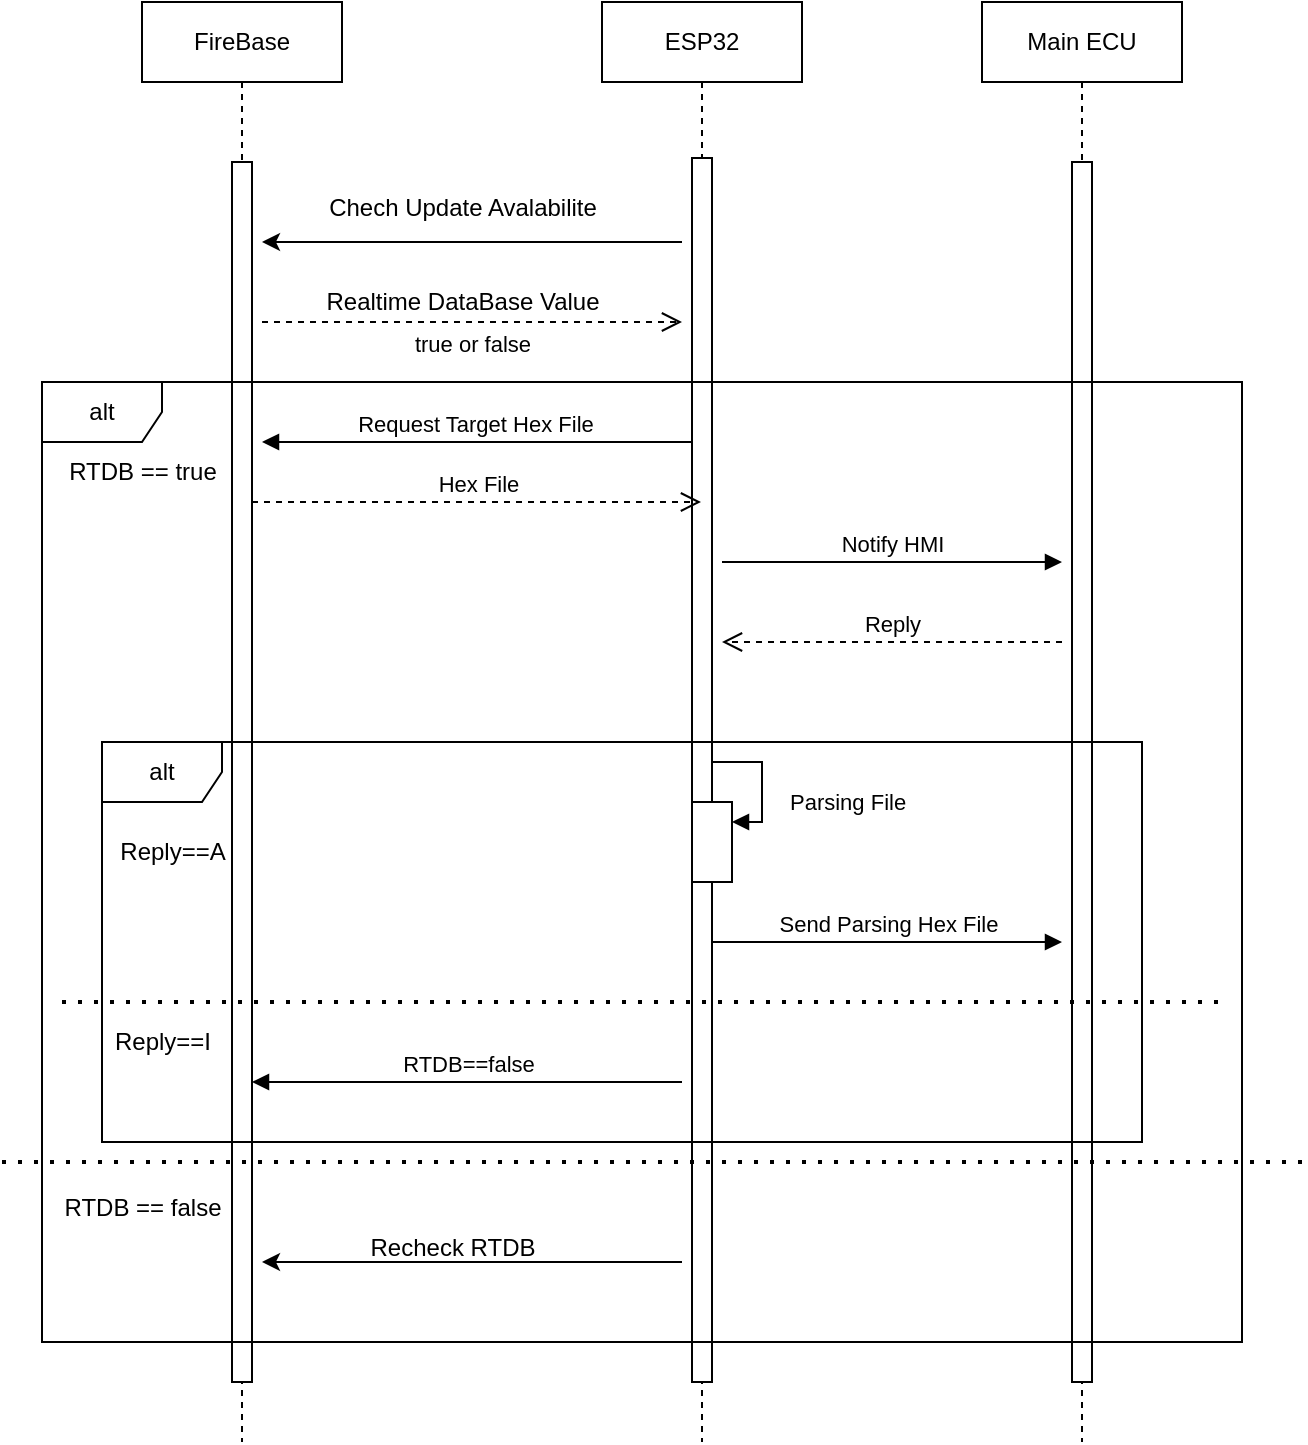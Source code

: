 <mxfile version="21.2.8" type="device">
  <diagram name="Page-1" id="2YBvvXClWsGukQMizWep">
    <mxGraphModel dx="2524" dy="884" grid="1" gridSize="10" guides="1" tooltips="1" connect="1" arrows="1" fold="1" page="1" pageScale="1" pageWidth="850" pageHeight="1100" math="0" shadow="0">
      <root>
        <mxCell id="0" />
        <mxCell id="1" parent="0" />
        <mxCell id="_1T9yspGrjdnr-5vNoQh-1" value="FireBase" style="shape=umlLifeline;perimeter=lifelinePerimeter;whiteSpace=wrap;html=1;container=1;dropTarget=0;collapsible=0;recursiveResize=0;outlineConnect=0;portConstraint=eastwest;newEdgeStyle={&quot;edgeStyle&quot;:&quot;elbowEdgeStyle&quot;,&quot;elbow&quot;:&quot;vertical&quot;,&quot;curved&quot;:0,&quot;rounded&quot;:0};" parent="1" vertex="1">
          <mxGeometry x="60" y="40" width="100" height="720" as="geometry" />
        </mxCell>
        <mxCell id="_1T9yspGrjdnr-5vNoQh-5" value="" style="html=1;points=[];perimeter=orthogonalPerimeter;outlineConnect=0;targetShapes=umlLifeline;portConstraint=eastwest;newEdgeStyle={&quot;edgeStyle&quot;:&quot;elbowEdgeStyle&quot;,&quot;elbow&quot;:&quot;vertical&quot;,&quot;curved&quot;:0,&quot;rounded&quot;:0};" parent="_1T9yspGrjdnr-5vNoQh-1" vertex="1">
          <mxGeometry x="45" y="80" width="10" height="610" as="geometry" />
        </mxCell>
        <mxCell id="_1T9yspGrjdnr-5vNoQh-2" value="ESP32" style="shape=umlLifeline;perimeter=lifelinePerimeter;whiteSpace=wrap;html=1;container=1;dropTarget=0;collapsible=0;recursiveResize=0;outlineConnect=0;portConstraint=eastwest;newEdgeStyle={&quot;edgeStyle&quot;:&quot;elbowEdgeStyle&quot;,&quot;elbow&quot;:&quot;vertical&quot;,&quot;curved&quot;:0,&quot;rounded&quot;:0};" parent="1" vertex="1">
          <mxGeometry x="290" y="40" width="100" height="720" as="geometry" />
        </mxCell>
        <mxCell id="_1T9yspGrjdnr-5vNoQh-14" value="" style="html=1;points=[];perimeter=orthogonalPerimeter;outlineConnect=0;targetShapes=umlLifeline;portConstraint=eastwest;newEdgeStyle={&quot;edgeStyle&quot;:&quot;elbowEdgeStyle&quot;,&quot;elbow&quot;:&quot;vertical&quot;,&quot;curved&quot;:0,&quot;rounded&quot;:0};" parent="_1T9yspGrjdnr-5vNoQh-2" vertex="1">
          <mxGeometry x="45" y="78" width="10" height="612" as="geometry" />
        </mxCell>
        <mxCell id="_1T9yspGrjdnr-5vNoQh-23" value="" style="html=1;points=[];perimeter=orthogonalPerimeter;outlineConnect=0;targetShapes=umlLifeline;portConstraint=eastwest;newEdgeStyle={&quot;edgeStyle&quot;:&quot;elbowEdgeStyle&quot;,&quot;elbow&quot;:&quot;vertical&quot;,&quot;curved&quot;:0,&quot;rounded&quot;:0};" parent="_1T9yspGrjdnr-5vNoQh-2" vertex="1">
          <mxGeometry x="45" y="400" width="20" height="40" as="geometry" />
        </mxCell>
        <mxCell id="_1T9yspGrjdnr-5vNoQh-24" value="Parsing File&amp;nbsp;" style="html=1;align=left;spacingLeft=2;endArrow=block;rounded=0;edgeStyle=orthogonalEdgeStyle;curved=0;rounded=0;" parent="_1T9yspGrjdnr-5vNoQh-2" target="_1T9yspGrjdnr-5vNoQh-23" edge="1" source="_1T9yspGrjdnr-5vNoQh-14">
          <mxGeometry x="0.286" y="10" relative="1" as="geometry">
            <mxPoint x="65" y="380" as="sourcePoint" />
            <Array as="points">
              <mxPoint x="80" y="380" />
              <mxPoint x="80" y="410" />
            </Array>
            <mxPoint as="offset" />
          </mxGeometry>
        </mxCell>
        <mxCell id="_1T9yspGrjdnr-5vNoQh-4" value="Main ECU" style="shape=umlLifeline;perimeter=lifelinePerimeter;whiteSpace=wrap;html=1;container=1;dropTarget=0;collapsible=0;recursiveResize=0;outlineConnect=0;portConstraint=eastwest;newEdgeStyle={&quot;edgeStyle&quot;:&quot;elbowEdgeStyle&quot;,&quot;elbow&quot;:&quot;vertical&quot;,&quot;curved&quot;:0,&quot;rounded&quot;:0};" parent="1" vertex="1">
          <mxGeometry x="480" y="40" width="100" height="720" as="geometry" />
        </mxCell>
        <mxCell id="_1T9yspGrjdnr-5vNoQh-25" value="" style="html=1;points=[];perimeter=orthogonalPerimeter;outlineConnect=0;targetShapes=umlLifeline;portConstraint=eastwest;newEdgeStyle={&quot;edgeStyle&quot;:&quot;elbowEdgeStyle&quot;,&quot;elbow&quot;:&quot;vertical&quot;,&quot;curved&quot;:0,&quot;rounded&quot;:0};" parent="_1T9yspGrjdnr-5vNoQh-4" vertex="1">
          <mxGeometry x="45" y="80" width="10" height="610" as="geometry" />
        </mxCell>
        <mxCell id="_1T9yspGrjdnr-5vNoQh-6" value="" style="endArrow=classic;html=1;rounded=0;" parent="1" edge="1">
          <mxGeometry width="50" height="50" relative="1" as="geometry">
            <mxPoint x="330" y="160" as="sourcePoint" />
            <mxPoint x="120" y="160" as="targetPoint" />
            <Array as="points">
              <mxPoint x="230" y="160" />
              <mxPoint x="270" y="160" />
            </Array>
          </mxGeometry>
        </mxCell>
        <mxCell id="_1T9yspGrjdnr-5vNoQh-7" value="Chech Update Avalabilite" style="text;html=1;align=center;verticalAlign=middle;resizable=0;points=[];autosize=1;strokeColor=none;fillColor=none;" parent="1" vertex="1">
          <mxGeometry x="140" y="128" width="160" height="30" as="geometry" />
        </mxCell>
        <mxCell id="_1T9yspGrjdnr-5vNoQh-11" value="Realtime DataBase Value" style="text;html=1;align=center;verticalAlign=middle;resizable=0;points=[];autosize=1;strokeColor=none;fillColor=none;" parent="1" vertex="1">
          <mxGeometry x="140" y="175" width="160" height="30" as="geometry" />
        </mxCell>
        <mxCell id="_1T9yspGrjdnr-5vNoQh-18" value="alt" style="shape=umlFrame;whiteSpace=wrap;html=1;pointerEvents=0;" parent="1" vertex="1">
          <mxGeometry x="40" y="410" width="520" height="200" as="geometry" />
        </mxCell>
        <mxCell id="_1T9yspGrjdnr-5vNoQh-19" value="RTDB == true" style="text;html=1;align=center;verticalAlign=middle;resizable=0;points=[];autosize=1;strokeColor=none;fillColor=none;" parent="1" vertex="1">
          <mxGeometry x="10" y="260" width="100" height="30" as="geometry" />
        </mxCell>
        <mxCell id="_1T9yspGrjdnr-5vNoQh-20" value="true or false" style="html=1;verticalAlign=bottom;endArrow=open;dashed=1;endSize=8;edgeStyle=elbowEdgeStyle;elbow=vertical;curved=0;rounded=0;" parent="1" edge="1">
          <mxGeometry x="0.0" y="-20" relative="1" as="geometry">
            <mxPoint x="120" y="200" as="sourcePoint" />
            <mxPoint x="330" y="200" as="targetPoint" />
            <Array as="points">
              <mxPoint x="245" y="200" />
            </Array>
            <mxPoint as="offset" />
          </mxGeometry>
        </mxCell>
        <mxCell id="_1T9yspGrjdnr-5vNoQh-21" value="Request Target Hex File&amp;nbsp;" style="html=1;verticalAlign=bottom;endArrow=block;edgeStyle=elbowEdgeStyle;elbow=vertical;curved=0;rounded=0;" parent="1" source="_1T9yspGrjdnr-5vNoQh-14" edge="1">
          <mxGeometry width="80" relative="1" as="geometry">
            <mxPoint x="420" y="220" as="sourcePoint" />
            <mxPoint x="120" y="260" as="targetPoint" />
            <Array as="points">
              <mxPoint x="240" y="260" />
              <mxPoint x="260" y="240" />
              <mxPoint x="220" y="240" />
            </Array>
          </mxGeometry>
        </mxCell>
        <mxCell id="_1T9yspGrjdnr-5vNoQh-22" value="Hex File" style="html=1;verticalAlign=bottom;endArrow=open;dashed=1;endSize=8;edgeStyle=elbowEdgeStyle;elbow=vertical;curved=0;rounded=0;" parent="1" source="_1T9yspGrjdnr-5vNoQh-5" target="_1T9yspGrjdnr-5vNoQh-2" edge="1">
          <mxGeometry relative="1" as="geometry">
            <mxPoint x="230" y="274.71" as="sourcePoint" />
            <mxPoint x="150" y="274.71" as="targetPoint" />
            <Array as="points">
              <mxPoint x="260" y="290" />
              <mxPoint x="170" y="280" />
              <mxPoint x="110" y="270" />
            </Array>
          </mxGeometry>
        </mxCell>
        <mxCell id="_1T9yspGrjdnr-5vNoQh-26" value="Notify HMI" style="html=1;verticalAlign=bottom;endArrow=block;edgeStyle=elbowEdgeStyle;elbow=vertical;curved=0;rounded=0;" parent="1" edge="1">
          <mxGeometry width="80" relative="1" as="geometry">
            <mxPoint x="350" y="320" as="sourcePoint" />
            <mxPoint x="520" y="320" as="targetPoint" />
            <Array as="points">
              <mxPoint x="520" y="320" />
            </Array>
          </mxGeometry>
        </mxCell>
        <mxCell id="_1T9yspGrjdnr-5vNoQh-27" value="Reply" style="html=1;verticalAlign=bottom;endArrow=open;dashed=1;endSize=8;edgeStyle=elbowEdgeStyle;elbow=vertical;curved=0;rounded=0;" parent="1" edge="1">
          <mxGeometry relative="1" as="geometry">
            <mxPoint x="520" y="360" as="sourcePoint" />
            <mxPoint x="350" y="360" as="targetPoint" />
            <Array as="points">
              <mxPoint x="440" y="360" />
            </Array>
          </mxGeometry>
        </mxCell>
        <mxCell id="_1T9yspGrjdnr-5vNoQh-28" value="Reply==A" style="text;html=1;align=center;verticalAlign=middle;resizable=0;points=[];autosize=1;strokeColor=none;fillColor=none;" parent="1" vertex="1">
          <mxGeometry x="35" y="450" width="80" height="30" as="geometry" />
        </mxCell>
        <mxCell id="_1T9yspGrjdnr-5vNoQh-29" value="Send Parsing Hex File" style="html=1;verticalAlign=bottom;endArrow=block;edgeStyle=elbowEdgeStyle;elbow=vertical;curved=0;rounded=0;" parent="1" source="_1T9yspGrjdnr-5vNoQh-14" edge="1">
          <mxGeometry width="80" relative="1" as="geometry">
            <mxPoint x="450" y="340" as="sourcePoint" />
            <mxPoint x="520" y="510" as="targetPoint" />
            <Array as="points">
              <mxPoint x="460" y="510" />
            </Array>
          </mxGeometry>
        </mxCell>
        <mxCell id="_1T9yspGrjdnr-5vNoQh-30" value="Reply==I" style="text;html=1;align=center;verticalAlign=middle;resizable=0;points=[];autosize=1;strokeColor=none;fillColor=none;" parent="1" vertex="1">
          <mxGeometry x="35" y="545" width="70" height="30" as="geometry" />
        </mxCell>
        <mxCell id="_1T9yspGrjdnr-5vNoQh-31" value="RTDB==false" style="html=1;verticalAlign=bottom;endArrow=block;edgeStyle=elbowEdgeStyle;elbow=vertical;curved=0;rounded=0;" parent="1" target="_1T9yspGrjdnr-5vNoQh-5" edge="1">
          <mxGeometry width="80" relative="1" as="geometry">
            <mxPoint x="330" y="580" as="sourcePoint" />
            <mxPoint x="530" y="490" as="targetPoint" />
            <Array as="points">
              <mxPoint x="280" y="580" />
              <mxPoint x="210" y="570" />
            </Array>
          </mxGeometry>
        </mxCell>
        <mxCell id="_1T9yspGrjdnr-5vNoQh-32" value="" style="endArrow=none;dashed=1;html=1;dashPattern=1 3;strokeWidth=2;rounded=0;" parent="1" edge="1">
          <mxGeometry width="50" height="50" relative="1" as="geometry">
            <mxPoint x="20" y="540" as="sourcePoint" />
            <mxPoint x="600" y="540" as="targetPoint" />
          </mxGeometry>
        </mxCell>
        <mxCell id="_1T9yspGrjdnr-5vNoQh-33" value="RTDB == false" style="text;html=1;align=center;verticalAlign=middle;resizable=0;points=[];autosize=1;strokeColor=none;fillColor=none;" parent="1" vertex="1">
          <mxGeometry x="10" y="628" width="100" height="30" as="geometry" />
        </mxCell>
        <mxCell id="_1T9yspGrjdnr-5vNoQh-34" value="" style="endArrow=none;dashed=1;html=1;dashPattern=1 3;strokeWidth=2;rounded=0;" parent="1" edge="1">
          <mxGeometry width="50" height="50" relative="1" as="geometry">
            <mxPoint x="-10" y="620" as="sourcePoint" />
            <mxPoint x="640" y="620" as="targetPoint" />
          </mxGeometry>
        </mxCell>
        <mxCell id="_1T9yspGrjdnr-5vNoQh-35" value="" style="endArrow=classic;html=1;rounded=0;" parent="1" edge="1">
          <mxGeometry width="50" height="50" relative="1" as="geometry">
            <mxPoint x="330" y="670" as="sourcePoint" />
            <mxPoint x="120" y="670" as="targetPoint" />
            <Array as="points">
              <mxPoint x="240" y="670" />
            </Array>
          </mxGeometry>
        </mxCell>
        <mxCell id="_1T9yspGrjdnr-5vNoQh-36" value="Recheck RTDB" style="text;html=1;align=center;verticalAlign=middle;resizable=0;points=[];autosize=1;strokeColor=none;fillColor=none;" parent="1" vertex="1">
          <mxGeometry x="160" y="648" width="110" height="30" as="geometry" />
        </mxCell>
        <mxCell id="_1T9yspGrjdnr-5vNoQh-37" value="alt" style="shape=umlFrame;whiteSpace=wrap;html=1;pointerEvents=0;" parent="1" vertex="1">
          <mxGeometry x="10" y="230" width="600" height="480" as="geometry" />
        </mxCell>
      </root>
    </mxGraphModel>
  </diagram>
</mxfile>
